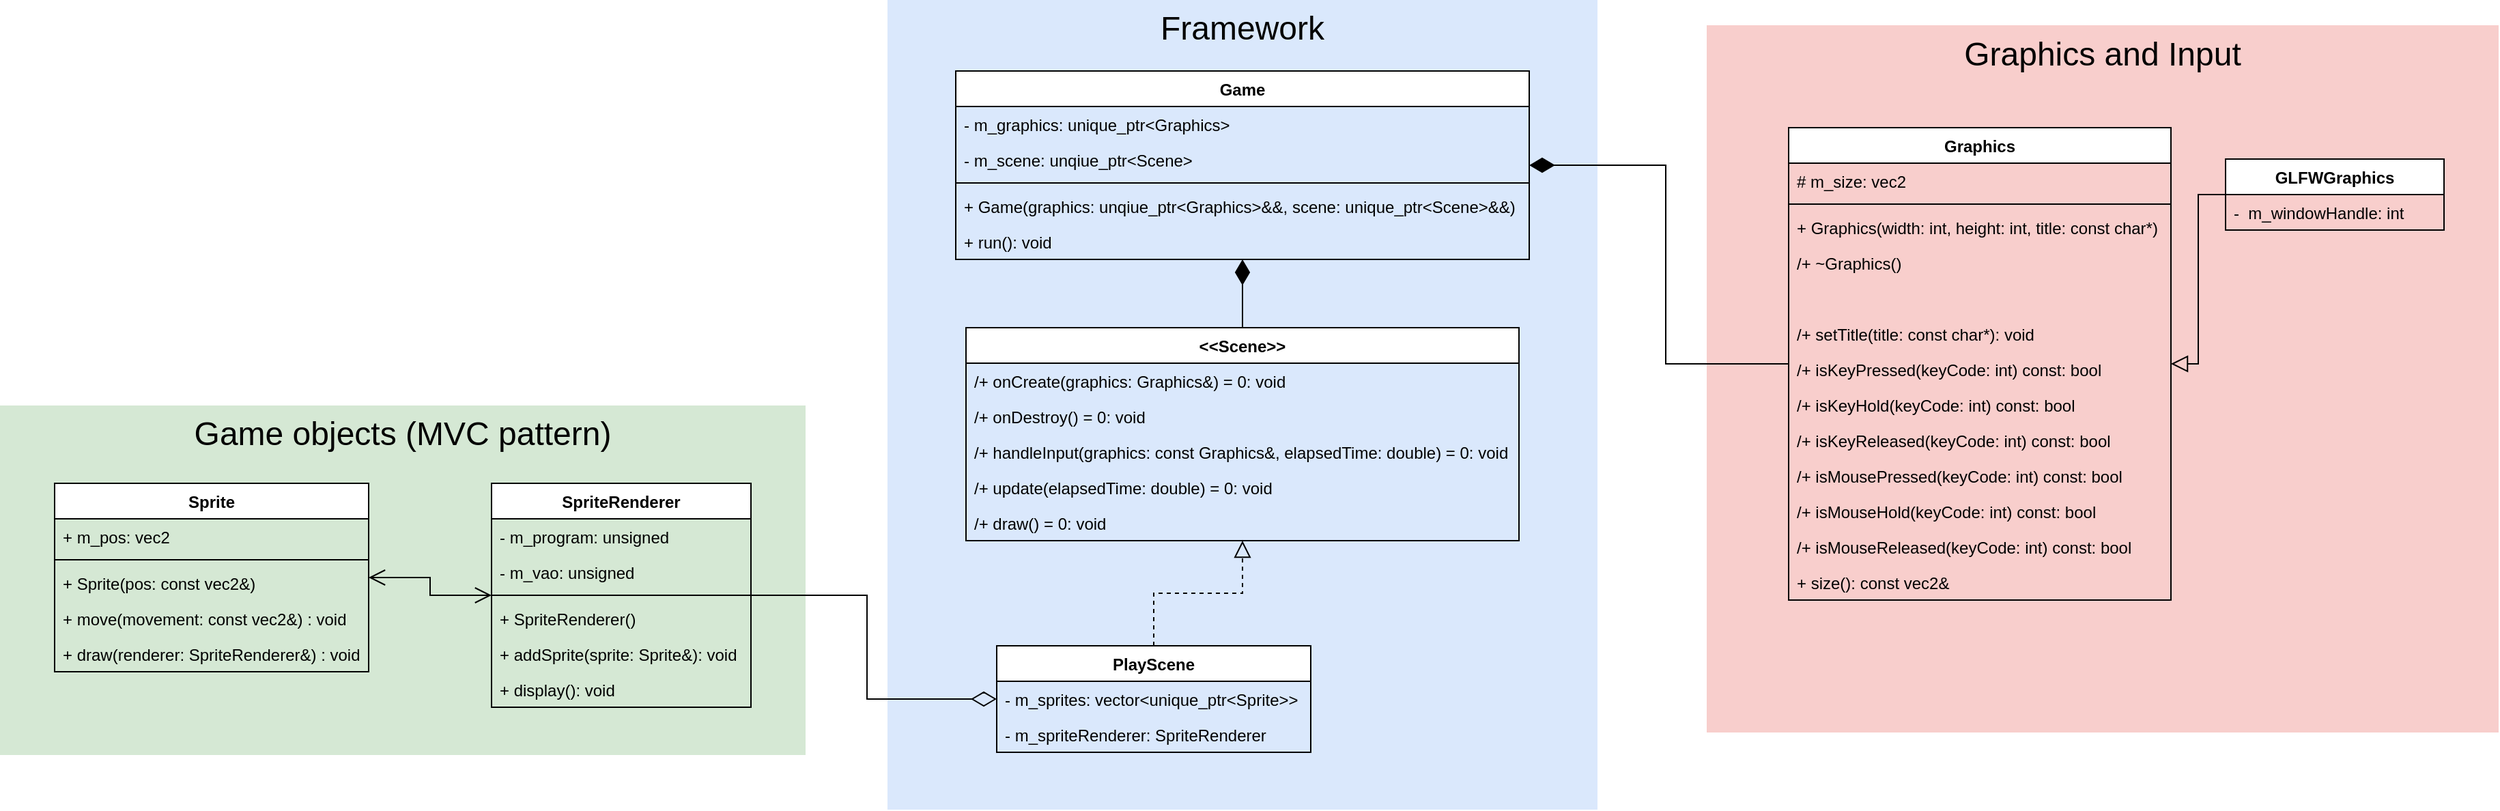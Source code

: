 <mxfile version="10.6.3" type="device"><diagram id="WlM4IYCX47AzpO0hnj99" name="Page-1"><mxGraphModel dx="2490" dy="969" grid="1" gridSize="10" guides="1" tooltips="1" connect="1" arrows="1" fold="1" page="1" pageScale="1" pageWidth="850" pageHeight="1100" math="0" shadow="0"><root><mxCell id="0"/><mxCell id="1" parent="0"/><mxCell id="GH24yE94S0BbMxwp_M75-21" value="Framework" style="rounded=0;whiteSpace=wrap;html=1;verticalAlign=top;fontSize=24;strokeColor=none;fillColor=#dae8fc;" vertex="1" parent="1"><mxGeometry x="230" y="117" width="520" height="593" as="geometry"/></mxCell><mxCell id="GH24yE94S0BbMxwp_M75-20" value="Graphics and Input" style="rounded=0;whiteSpace=wrap;html=1;verticalAlign=top;fontSize=24;strokeColor=none;fillColor=#f8cecc;" vertex="1" parent="1"><mxGeometry x="830" y="135.5" width="580" height="518" as="geometry"/></mxCell><mxCell id="hQWiHaDzbozVIGhrZsch-30" value="Game objects (MVC pattern)" style="rounded=0;whiteSpace=wrap;html=1;verticalAlign=top;fontSize=24;strokeColor=none;fillColor=#d5e8d4;" parent="1" vertex="1"><mxGeometry x="-420" y="414" width="590" height="256" as="geometry"/></mxCell><mxCell id="GH24yE94S0BbMxwp_M75-22" style="edgeStyle=orthogonalEdgeStyle;rounded=0;orthogonalLoop=1;jettySize=auto;html=1;startSize=16;endArrow=none;endFill=0;endSize=10;startArrow=diamondThin;startFill=1;" edge="1" parent="1" source="hQWiHaDzbozVIGhrZsch-2" target="hQWiHaDzbozVIGhrZsch-6"><mxGeometry relative="1" as="geometry"/></mxCell><mxCell id="GH24yE94S0BbMxwp_M75-25" style="edgeStyle=orthogonalEdgeStyle;rounded=0;orthogonalLoop=1;jettySize=auto;html=1;startArrow=diamondThin;startFill=1;startSize=16;endArrow=none;endFill=0;endSize=10;" edge="1" parent="1" source="hQWiHaDzbozVIGhrZsch-2" target="hQWiHaDzbozVIGhrZsch-14"><mxGeometry relative="1" as="geometry"/></mxCell><mxCell id="hQWiHaDzbozVIGhrZsch-2" value="Game" style="swimlane;fontStyle=1;align=center;verticalAlign=top;childLayout=stackLayout;horizontal=1;startSize=26;horizontalStack=0;resizeParent=1;resizeParentMax=0;resizeLast=0;collapsible=1;marginBottom=0;" parent="1" vertex="1"><mxGeometry x="280" y="169" width="420" height="138" as="geometry"/></mxCell><mxCell id="hQWiHaDzbozVIGhrZsch-3" value="- m_graphics: unique_ptr&lt;Graphics&gt;" style="text;strokeColor=none;fillColor=none;align=left;verticalAlign=top;spacingLeft=4;spacingRight=4;overflow=hidden;rotatable=0;points=[[0,0.5],[1,0.5]];portConstraint=eastwest;" parent="hQWiHaDzbozVIGhrZsch-2" vertex="1"><mxGeometry y="26" width="420" height="26" as="geometry"/></mxCell><mxCell id="GH24yE94S0BbMxwp_M75-24" value="- m_scene: unqiue_ptr&lt;Scene&gt;" style="text;strokeColor=none;fillColor=none;align=left;verticalAlign=top;spacingLeft=4;spacingRight=4;overflow=hidden;rotatable=0;points=[[0,0.5],[1,0.5]];portConstraint=eastwest;" vertex="1" parent="hQWiHaDzbozVIGhrZsch-2"><mxGeometry y="52" width="420" height="26" as="geometry"/></mxCell><mxCell id="hQWiHaDzbozVIGhrZsch-4" value="" style="line;strokeWidth=1;fillColor=none;align=left;verticalAlign=middle;spacingTop=-1;spacingLeft=3;spacingRight=3;rotatable=0;labelPosition=right;points=[];portConstraint=eastwest;" parent="hQWiHaDzbozVIGhrZsch-2" vertex="1"><mxGeometry y="78" width="420" height="8" as="geometry"/></mxCell><mxCell id="hQWiHaDzbozVIGhrZsch-5" value="+ Game(graphics: unqiue_ptr&lt;Graphics&gt;&amp;&amp;, scene: unique_ptr&lt;Scene&gt;&amp;&amp;)" style="text;strokeColor=none;fillColor=none;align=left;verticalAlign=top;spacingLeft=4;spacingRight=4;overflow=hidden;rotatable=0;points=[[0,0.5],[1,0.5]];portConstraint=eastwest;" parent="hQWiHaDzbozVIGhrZsch-2" vertex="1"><mxGeometry y="86" width="420" height="26" as="geometry"/></mxCell><mxCell id="GH24yE94S0BbMxwp_M75-23" value="+ run(): void" style="text;strokeColor=none;fillColor=none;align=left;verticalAlign=top;spacingLeft=4;spacingRight=4;overflow=hidden;rotatable=0;points=[[0,0.5],[1,0.5]];portConstraint=eastwest;" vertex="1" parent="hQWiHaDzbozVIGhrZsch-2"><mxGeometry y="112" width="420" height="26" as="geometry"/></mxCell><mxCell id="hQWiHaDzbozVIGhrZsch-6" value="Graphics" style="swimlane;fontStyle=1;align=center;verticalAlign=top;childLayout=stackLayout;horizontal=1;startSize=26;horizontalStack=0;resizeParent=1;resizeParentMax=0;resizeLast=0;collapsible=1;marginBottom=0;" parent="1" vertex="1"><mxGeometry x="890" y="210.5" width="280" height="346" as="geometry"/></mxCell><mxCell id="hQWiHaDzbozVIGhrZsch-7" value="# m_size: vec2" style="text;strokeColor=none;fillColor=none;align=left;verticalAlign=top;spacingLeft=4;spacingRight=4;overflow=hidden;rotatable=0;points=[[0,0.5],[1,0.5]];portConstraint=eastwest;" parent="hQWiHaDzbozVIGhrZsch-6" vertex="1"><mxGeometry y="26" width="280" height="26" as="geometry"/></mxCell><mxCell id="hQWiHaDzbozVIGhrZsch-8" value="" style="line;strokeWidth=1;fillColor=none;align=left;verticalAlign=middle;spacingTop=-1;spacingLeft=3;spacingRight=3;rotatable=0;labelPosition=right;points=[];portConstraint=eastwest;" parent="hQWiHaDzbozVIGhrZsch-6" vertex="1"><mxGeometry y="52" width="280" height="8" as="geometry"/></mxCell><mxCell id="hQWiHaDzbozVIGhrZsch-9" value="+ Graphics(width: int, height: int, title: const char*)" style="text;strokeColor=none;fillColor=none;align=left;verticalAlign=top;spacingLeft=4;spacingRight=4;overflow=hidden;rotatable=0;points=[[0,0.5],[1,0.5]];portConstraint=eastwest;" parent="hQWiHaDzbozVIGhrZsch-6" vertex="1"><mxGeometry y="60" width="280" height="26" as="geometry"/></mxCell><mxCell id="GH24yE94S0BbMxwp_M75-9" value="/+ ~Graphics()" style="text;strokeColor=none;fillColor=none;align=left;verticalAlign=top;spacingLeft=4;spacingRight=4;overflow=hidden;rotatable=0;points=[[0,0.5],[1,0.5]];portConstraint=eastwest;" vertex="1" parent="hQWiHaDzbozVIGhrZsch-6"><mxGeometry y="86" width="280" height="26" as="geometry"/></mxCell><mxCell id="GH24yE94S0BbMxwp_M75-10" value=" " style="text;strokeColor=none;fillColor=none;align=left;verticalAlign=top;spacingLeft=4;spacingRight=4;overflow=hidden;rotatable=0;points=[[0,0.5],[1,0.5]];portConstraint=eastwest;" vertex="1" parent="hQWiHaDzbozVIGhrZsch-6"><mxGeometry y="112" width="280" height="26" as="geometry"/></mxCell><mxCell id="GH24yE94S0BbMxwp_M75-11" value="/+ setTitle(title: const char*): void" style="text;strokeColor=none;fillColor=none;align=left;verticalAlign=top;spacingLeft=4;spacingRight=4;overflow=hidden;rotatable=0;points=[[0,0.5],[1,0.5]];portConstraint=eastwest;" vertex="1" parent="hQWiHaDzbozVIGhrZsch-6"><mxGeometry y="138" width="280" height="26" as="geometry"/></mxCell><mxCell id="GH24yE94S0BbMxwp_M75-12" value="/+ isKeyPressed(keyCode: int) const: bool" style="text;strokeColor=none;fillColor=none;align=left;verticalAlign=top;spacingLeft=4;spacingRight=4;overflow=hidden;rotatable=0;points=[[0,0.5],[1,0.5]];portConstraint=eastwest;" vertex="1" parent="hQWiHaDzbozVIGhrZsch-6"><mxGeometry y="164" width="280" height="26" as="geometry"/></mxCell><mxCell id="GH24yE94S0BbMxwp_M75-13" value="/+ isKeyHold(keyCode: int) const: bool" style="text;strokeColor=none;fillColor=none;align=left;verticalAlign=top;spacingLeft=4;spacingRight=4;overflow=hidden;rotatable=0;points=[[0,0.5],[1,0.5]];portConstraint=eastwest;" vertex="1" parent="hQWiHaDzbozVIGhrZsch-6"><mxGeometry y="190" width="280" height="26" as="geometry"/></mxCell><mxCell id="GH24yE94S0BbMxwp_M75-14" value="/+ isKeyReleased(keyCode: int) const: bool" style="text;strokeColor=none;fillColor=none;align=left;verticalAlign=top;spacingLeft=4;spacingRight=4;overflow=hidden;rotatable=0;points=[[0,0.5],[1,0.5]];portConstraint=eastwest;" vertex="1" parent="hQWiHaDzbozVIGhrZsch-6"><mxGeometry y="216" width="280" height="26" as="geometry"/></mxCell><mxCell id="GH24yE94S0BbMxwp_M75-15" value="/+ isMousePressed(keyCode: int) const: bool" style="text;strokeColor=none;fillColor=none;align=left;verticalAlign=top;spacingLeft=4;spacingRight=4;overflow=hidden;rotatable=0;points=[[0,0.5],[1,0.5]];portConstraint=eastwest;" vertex="1" parent="hQWiHaDzbozVIGhrZsch-6"><mxGeometry y="242" width="280" height="26" as="geometry"/></mxCell><mxCell id="GH24yE94S0BbMxwp_M75-16" value="/+ isMouseHold(keyCode: int) const: bool" style="text;strokeColor=none;fillColor=none;align=left;verticalAlign=top;spacingLeft=4;spacingRight=4;overflow=hidden;rotatable=0;points=[[0,0.5],[1,0.5]];portConstraint=eastwest;" vertex="1" parent="hQWiHaDzbozVIGhrZsch-6"><mxGeometry y="268" width="280" height="26" as="geometry"/></mxCell><mxCell id="GH24yE94S0BbMxwp_M75-17" value="/+ isMouseReleased(keyCode: int) const: bool" style="text;strokeColor=none;fillColor=none;align=left;verticalAlign=top;spacingLeft=4;spacingRight=4;overflow=hidden;rotatable=0;points=[[0,0.5],[1,0.5]];portConstraint=eastwest;" vertex="1" parent="hQWiHaDzbozVIGhrZsch-6"><mxGeometry y="294" width="280" height="26" as="geometry"/></mxCell><mxCell id="GH24yE94S0BbMxwp_M75-18" value="+ size(): const vec2&amp;" style="text;strokeColor=none;fillColor=none;align=left;verticalAlign=top;spacingLeft=4;spacingRight=4;overflow=hidden;rotatable=0;points=[[0,0.5],[1,0.5]];portConstraint=eastwest;" vertex="1" parent="hQWiHaDzbozVIGhrZsch-6"><mxGeometry y="320" width="280" height="26" as="geometry"/></mxCell><mxCell id="GH24yE94S0BbMxwp_M75-19" style="edgeStyle=orthogonalEdgeStyle;rounded=0;orthogonalLoop=1;jettySize=auto;html=1;endSize=10;startSize=16;endArrow=block;endFill=0;" edge="1" parent="1" source="hQWiHaDzbozVIGhrZsch-10" target="hQWiHaDzbozVIGhrZsch-6"><mxGeometry relative="1" as="geometry"/></mxCell><mxCell id="hQWiHaDzbozVIGhrZsch-10" value="GLFWGraphics" style="swimlane;fontStyle=1;align=center;verticalAlign=top;childLayout=stackLayout;horizontal=1;startSize=26;horizontalStack=0;resizeParent=1;resizeParentMax=0;resizeLast=0;collapsible=1;marginBottom=0;" parent="1" vertex="1"><mxGeometry x="1210" y="233.5" width="160" height="52" as="geometry"/></mxCell><mxCell id="hQWiHaDzbozVIGhrZsch-11" value="-  m_windowHandle: int " style="text;strokeColor=none;fillColor=none;align=left;verticalAlign=top;spacingLeft=4;spacingRight=4;overflow=hidden;rotatable=0;points=[[0,0.5],[1,0.5]];portConstraint=eastwest;" parent="hQWiHaDzbozVIGhrZsch-10" vertex="1"><mxGeometry y="26" width="160" height="26" as="geometry"/></mxCell><mxCell id="hQWiHaDzbozVIGhrZsch-14" value="&lt;&lt;Scene&gt;&gt;" style="swimlane;fontStyle=1;align=center;verticalAlign=top;childLayout=stackLayout;horizontal=1;startSize=26;horizontalStack=0;resizeParent=1;resizeParentMax=0;resizeLast=0;collapsible=1;marginBottom=0;fillColor=#ffffff;" parent="1" vertex="1"><mxGeometry x="287.5" y="357" width="405" height="156" as="geometry"><mxRectangle x="290" y="347" width="90" height="26" as="alternateBounds"/></mxGeometry></mxCell><mxCell id="hQWiHaDzbozVIGhrZsch-17" value="/+ onCreate(graphics: Graphics&amp;) = 0: void" style="text;strokeColor=none;fillColor=none;align=left;verticalAlign=top;spacingLeft=4;spacingRight=4;overflow=hidden;rotatable=0;points=[[0,0.5],[1,0.5]];portConstraint=eastwest;" parent="hQWiHaDzbozVIGhrZsch-14" vertex="1"><mxGeometry y="26" width="405" height="26" as="geometry"/></mxCell><mxCell id="GH24yE94S0BbMxwp_M75-27" value="/+ onDestroy() = 0: void" style="text;strokeColor=none;fillColor=none;align=left;verticalAlign=top;spacingLeft=4;spacingRight=4;overflow=hidden;rotatable=0;points=[[0,0.5],[1,0.5]];portConstraint=eastwest;" vertex="1" parent="hQWiHaDzbozVIGhrZsch-14"><mxGeometry y="52" width="405" height="26" as="geometry"/></mxCell><mxCell id="GH24yE94S0BbMxwp_M75-28" value="/+ handleInput(graphics: const Graphics&amp;, elapsedTime: double) = 0: void" style="text;strokeColor=none;fillColor=none;align=left;verticalAlign=top;spacingLeft=4;spacingRight=4;overflow=hidden;rotatable=0;points=[[0,0.5],[1,0.5]];portConstraint=eastwest;" vertex="1" parent="hQWiHaDzbozVIGhrZsch-14"><mxGeometry y="78" width="405" height="26" as="geometry"/></mxCell><mxCell id="GH24yE94S0BbMxwp_M75-29" value="/+ update(elapsedTime: double) = 0: void" style="text;strokeColor=none;fillColor=none;align=left;verticalAlign=top;spacingLeft=4;spacingRight=4;overflow=hidden;rotatable=0;points=[[0,0.5],[1,0.5]];portConstraint=eastwest;" vertex="1" parent="hQWiHaDzbozVIGhrZsch-14"><mxGeometry y="104" width="405" height="26" as="geometry"/></mxCell><mxCell id="GH24yE94S0BbMxwp_M75-30" value="/+ draw() = 0: void" style="text;strokeColor=none;fillColor=none;align=left;verticalAlign=top;spacingLeft=4;spacingRight=4;overflow=hidden;rotatable=0;points=[[0,0.5],[1,0.5]];portConstraint=eastwest;" vertex="1" parent="hQWiHaDzbozVIGhrZsch-14"><mxGeometry y="130" width="405" height="26" as="geometry"/></mxCell><mxCell id="GH24yE94S0BbMxwp_M75-26" style="edgeStyle=orthogonalEdgeStyle;rounded=0;orthogonalLoop=1;jettySize=auto;html=1;startArrow=none;startFill=0;startSize=16;endArrow=block;endFill=0;endSize=10;dashed=1;" edge="1" parent="1" source="hQWiHaDzbozVIGhrZsch-18" target="hQWiHaDzbozVIGhrZsch-14"><mxGeometry relative="1" as="geometry"/></mxCell><mxCell id="GH24yE94S0BbMxwp_M75-31" style="edgeStyle=orthogonalEdgeStyle;rounded=0;orthogonalLoop=1;jettySize=auto;html=1;startArrow=diamondThin;startFill=0;startSize=16;endArrow=none;endFill=0;endSize=10;" edge="1" parent="1" source="hQWiHaDzbozVIGhrZsch-18" target="hQWiHaDzbozVIGhrZsch-22"><mxGeometry relative="1" as="geometry"/></mxCell><mxCell id="hQWiHaDzbozVIGhrZsch-18" value="PlayScene" style="swimlane;fontStyle=1;align=center;verticalAlign=top;childLayout=stackLayout;horizontal=1;startSize=26;horizontalStack=0;resizeParent=1;resizeParentMax=0;resizeLast=0;collapsible=1;marginBottom=0;" parent="1" vertex="1"><mxGeometry x="310" y="590" width="230" height="78" as="geometry"/></mxCell><mxCell id="GH24yE94S0BbMxwp_M75-38" value="- m_sprites: vector&lt;unique_ptr&lt;Sprite&gt;&gt;" style="text;strokeColor=none;fillColor=none;align=left;verticalAlign=top;spacingLeft=4;spacingRight=4;overflow=hidden;rotatable=0;points=[[0,0.5],[1,0.5]];portConstraint=eastwest;" vertex="1" parent="hQWiHaDzbozVIGhrZsch-18"><mxGeometry y="26" width="230" height="26" as="geometry"/></mxCell><mxCell id="hQWiHaDzbozVIGhrZsch-19" value="- m_spriteRenderer: SpriteRenderer" style="text;strokeColor=none;fillColor=none;align=left;verticalAlign=top;spacingLeft=4;spacingRight=4;overflow=hidden;rotatable=0;points=[[0,0.5],[1,0.5]];portConstraint=eastwest;" parent="hQWiHaDzbozVIGhrZsch-18" vertex="1"><mxGeometry y="52" width="230" height="26" as="geometry"/></mxCell><mxCell id="hQWiHaDzbozVIGhrZsch-22" value="SpriteRenderer&#10;" style="swimlane;fontStyle=1;align=center;verticalAlign=top;childLayout=stackLayout;horizontal=1;startSize=26;horizontalStack=0;resizeParent=1;resizeParentMax=0;resizeLast=0;collapsible=1;marginBottom=0;" parent="1" vertex="1"><mxGeometry x="-60" y="471" width="190" height="164" as="geometry"/></mxCell><mxCell id="hQWiHaDzbozVIGhrZsch-23" value="- m_program: unsigned" style="text;strokeColor=none;fillColor=none;align=left;verticalAlign=top;spacingLeft=4;spacingRight=4;overflow=hidden;rotatable=0;points=[[0,0.5],[1,0.5]];portConstraint=eastwest;" parent="hQWiHaDzbozVIGhrZsch-22" vertex="1"><mxGeometry y="26" width="190" height="26" as="geometry"/></mxCell><mxCell id="GH24yE94S0BbMxwp_M75-33" value="- m_vao: unsigned&#10;" style="text;strokeColor=none;fillColor=none;align=left;verticalAlign=top;spacingLeft=4;spacingRight=4;overflow=hidden;rotatable=0;points=[[0,0.5],[1,0.5]];portConstraint=eastwest;" vertex="1" parent="hQWiHaDzbozVIGhrZsch-22"><mxGeometry y="52" width="190" height="26" as="geometry"/></mxCell><mxCell id="hQWiHaDzbozVIGhrZsch-24" value="" style="line;strokeWidth=1;fillColor=none;align=left;verticalAlign=middle;spacingTop=-1;spacingLeft=3;spacingRight=3;rotatable=0;labelPosition=right;points=[];portConstraint=eastwest;" parent="hQWiHaDzbozVIGhrZsch-22" vertex="1"><mxGeometry y="78" width="190" height="8" as="geometry"/></mxCell><mxCell id="hQWiHaDzbozVIGhrZsch-25" value="+ SpriteRenderer()" style="text;strokeColor=none;fillColor=none;align=left;verticalAlign=top;spacingLeft=4;spacingRight=4;overflow=hidden;rotatable=0;points=[[0,0.5],[1,0.5]];portConstraint=eastwest;" parent="hQWiHaDzbozVIGhrZsch-22" vertex="1"><mxGeometry y="86" width="190" height="26" as="geometry"/></mxCell><mxCell id="GH24yE94S0BbMxwp_M75-34" value="+ addSprite(sprite: Sprite&amp;): void" style="text;strokeColor=none;fillColor=none;align=left;verticalAlign=top;spacingLeft=4;spacingRight=4;overflow=hidden;rotatable=0;points=[[0,0.5],[1,0.5]];portConstraint=eastwest;" vertex="1" parent="hQWiHaDzbozVIGhrZsch-22"><mxGeometry y="112" width="190" height="26" as="geometry"/></mxCell><mxCell id="GH24yE94S0BbMxwp_M75-35" value="+ display(): void" style="text;strokeColor=none;fillColor=none;align=left;verticalAlign=top;spacingLeft=4;spacingRight=4;overflow=hidden;rotatable=0;points=[[0,0.5],[1,0.5]];portConstraint=eastwest;" vertex="1" parent="hQWiHaDzbozVIGhrZsch-22"><mxGeometry y="138" width="190" height="26" as="geometry"/></mxCell><mxCell id="GH24yE94S0BbMxwp_M75-32" style="edgeStyle=orthogonalEdgeStyle;rounded=0;orthogonalLoop=1;jettySize=auto;html=1;startArrow=open;startFill=0;startSize=10;endArrow=open;endFill=0;endSize=10;" edge="1" parent="1" source="hQWiHaDzbozVIGhrZsch-26" target="hQWiHaDzbozVIGhrZsch-22"><mxGeometry relative="1" as="geometry"/></mxCell><mxCell id="hQWiHaDzbozVIGhrZsch-26" value="Sprite&#10;" style="swimlane;fontStyle=1;align=center;verticalAlign=top;childLayout=stackLayout;horizontal=1;startSize=26;horizontalStack=0;resizeParent=1;resizeParentMax=0;resizeLast=0;collapsible=1;marginBottom=0;" parent="1" vertex="1"><mxGeometry x="-380" y="471" width="230" height="138" as="geometry"/></mxCell><mxCell id="hQWiHaDzbozVIGhrZsch-27" value="+ m_pos: vec2&#10;" style="text;strokeColor=none;fillColor=none;align=left;verticalAlign=top;spacingLeft=4;spacingRight=4;overflow=hidden;rotatable=0;points=[[0,0.5],[1,0.5]];portConstraint=eastwest;" parent="hQWiHaDzbozVIGhrZsch-26" vertex="1"><mxGeometry y="26" width="230" height="26" as="geometry"/></mxCell><mxCell id="hQWiHaDzbozVIGhrZsch-28" value="" style="line;strokeWidth=1;fillColor=none;align=left;verticalAlign=middle;spacingTop=-1;spacingLeft=3;spacingRight=3;rotatable=0;labelPosition=right;points=[];portConstraint=eastwest;" parent="hQWiHaDzbozVIGhrZsch-26" vertex="1"><mxGeometry y="52" width="230" height="8" as="geometry"/></mxCell><mxCell id="hQWiHaDzbozVIGhrZsch-29" value="+ Sprite(pos: const vec2&amp;)" style="text;strokeColor=none;fillColor=none;align=left;verticalAlign=top;spacingLeft=4;spacingRight=4;overflow=hidden;rotatable=0;points=[[0,0.5],[1,0.5]];portConstraint=eastwest;" parent="hQWiHaDzbozVIGhrZsch-26" vertex="1"><mxGeometry y="60" width="230" height="26" as="geometry"/></mxCell><mxCell id="GH24yE94S0BbMxwp_M75-36" value="+ move(movement: const vec2&amp;) : void" style="text;strokeColor=none;fillColor=none;align=left;verticalAlign=top;spacingLeft=4;spacingRight=4;overflow=hidden;rotatable=0;points=[[0,0.5],[1,0.5]];portConstraint=eastwest;" vertex="1" parent="hQWiHaDzbozVIGhrZsch-26"><mxGeometry y="86" width="230" height="26" as="geometry"/></mxCell><mxCell id="GH24yE94S0BbMxwp_M75-37" value="+ draw(renderer: SpriteRenderer&amp;) : void" style="text;strokeColor=none;fillColor=none;align=left;verticalAlign=top;spacingLeft=4;spacingRight=4;overflow=hidden;rotatable=0;points=[[0,0.5],[1,0.5]];portConstraint=eastwest;" vertex="1" parent="hQWiHaDzbozVIGhrZsch-26"><mxGeometry y="112" width="230" height="26" as="geometry"/></mxCell></root></mxGraphModel></diagram></mxfile>